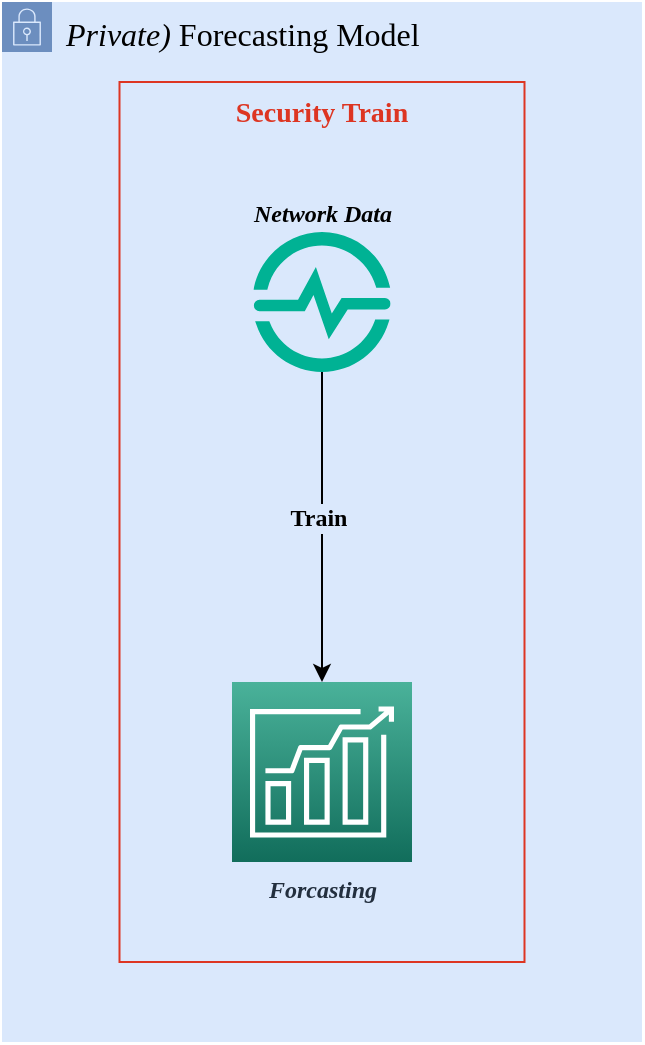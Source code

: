 <mxfile version="20.3.0" type="device"><diagram id="DkietoT3q82_X5fe2b4S" name="Página-1"><mxGraphModel dx="1038" dy="641" grid="1" gridSize="10" guides="1" tooltips="1" connect="1" arrows="1" fold="1" page="1" pageScale="1" pageWidth="827" pageHeight="1169" math="0" shadow="0"><root><mxCell id="0"/><mxCell id="1" parent="0"/><mxCell id="-A9uiiQBG--VyqBjj-bT-40" value="&lt;font style=&quot;font-size: 16px;&quot;&gt;&lt;i&gt;Private)&lt;/i&gt; Forecasting Model&lt;/font&gt;" style="points=[[0,0],[0.25,0],[0.5,0],[0.75,0],[1,0],[1,0.25],[1,0.5],[1,0.75],[1,1],[0.75,1],[0.5,1],[0.25,1],[0,1],[0,0.75],[0,0.5],[0,0.25]];outlineConnect=0;html=1;whiteSpace=wrap;fontSize=12;fontStyle=0;container=1;pointerEvents=0;collapsible=0;recursiveResize=0;shape=mxgraph.aws4.group;grIcon=mxgraph.aws4.group_security_group;grStroke=0;strokeColor=#6c8ebf;fillColor=#DAE8FC;verticalAlign=top;align=left;spacingLeft=30;dashed=0;dashPattern=1 1;fontFamily=robot;" parent="1" vertex="1"><mxGeometry x="240" y="400" width="320" height="520" as="geometry"/></mxCell><mxCell id="9l3EIJ_U_pflzHZhj2IV-2" value="Security Train" style="fillColor=none;strokeColor=#DD3522;verticalAlign=top;fontStyle=1;fontColor=#DD3522;fontFamily=robot;fontSize=14;" parent="-A9uiiQBG--VyqBjj-bT-40" vertex="1"><mxGeometry x="58.75" y="40" width="202.5" height="440" as="geometry"/></mxCell><mxCell id="MPikqKYNAjx9yhTl5VUb-1" value="Forcasting" style="sketch=0;points=[[0,0,0],[0.25,0,0],[0.5,0,0],[0.75,0,0],[1,0,0],[0,1,0],[0.25,1,0],[0.5,1,0],[0.75,1,0],[1,1,0],[0,0.25,0],[0,0.5,0],[0,0.75,0],[1,0.25,0],[1,0.5,0],[1,0.75,0]];outlineConnect=0;fontColor=#232F3E;gradientColor=#4AB29A;gradientDirection=north;fillColor=#116D5B;strokeColor=#ffffff;dashed=0;verticalLabelPosition=bottom;verticalAlign=top;align=center;html=1;fontSize=12;fontStyle=3;aspect=fixed;shape=mxgraph.aws4.resourceIcon;resIcon=mxgraph.aws4.forecast;fontFamily=robot;" parent="-A9uiiQBG--VyqBjj-bT-40" vertex="1"><mxGeometry x="115" y="340" width="90" height="90" as="geometry"/></mxCell><mxCell id="JXU6wH8Aj0FsohkHPCZg-2" style="edgeStyle=orthogonalEdgeStyle;rounded=0;orthogonalLoop=1;jettySize=auto;html=1;entryX=0.5;entryY=0;entryDx=0;entryDy=0;entryPerimeter=0;labelBackgroundColor=#DAE8FC;fontFamily=robot;fontStyle=1" parent="-A9uiiQBG--VyqBjj-bT-40" source="MPikqKYNAjx9yhTl5VUb-6" target="MPikqKYNAjx9yhTl5VUb-1" edge="1"><mxGeometry relative="1" as="geometry"><mxPoint x="120" y="420" as="targetPoint"/><Array as="points"/></mxGeometry></mxCell><mxCell id="JXU6wH8Aj0FsohkHPCZg-3" value="Train" style="edgeLabel;html=1;align=center;verticalAlign=middle;resizable=0;points=[];labelBackgroundColor=#DAE8FC;fontStyle=1;fontFamily=robot;fontSize=12;" parent="JXU6wH8Aj0FsohkHPCZg-2" vertex="1" connectable="0"><mxGeometry x="-0.067" y="-2" relative="1" as="geometry"><mxPoint as="offset"/></mxGeometry></mxCell><mxCell id="MPikqKYNAjx9yhTl5VUb-6" value="Network Data" style="sketch=0;aspect=fixed;html=1;points=[];align=center;image;fontSize=12;image=img/lib/mscae/Time_Series_Insights_environments.svg;fontFamily=robot;labelBackgroundColor=#DAE8FC;fontStyle=3;labelPosition=center;verticalLabelPosition=top;verticalAlign=bottom;" parent="-A9uiiQBG--VyqBjj-bT-40" vertex="1"><mxGeometry x="125.7" y="115" width="68.6" height="70" as="geometry"/></mxCell></root></mxGraphModel></diagram></mxfile>